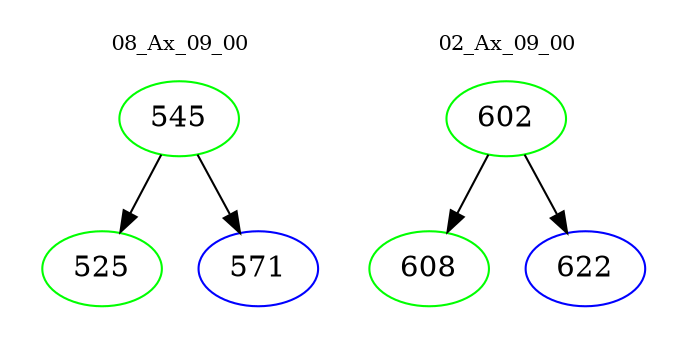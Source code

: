 digraph{
subgraph cluster_0 {
color = white
label = "08_Ax_09_00";
fontsize=10;
T0_545 [label="545", color="green"]
T0_545 -> T0_525 [color="black"]
T0_525 [label="525", color="green"]
T0_545 -> T0_571 [color="black"]
T0_571 [label="571", color="blue"]
}
subgraph cluster_1 {
color = white
label = "02_Ax_09_00";
fontsize=10;
T1_602 [label="602", color="green"]
T1_602 -> T1_608 [color="black"]
T1_608 [label="608", color="green"]
T1_602 -> T1_622 [color="black"]
T1_622 [label="622", color="blue"]
}
}
